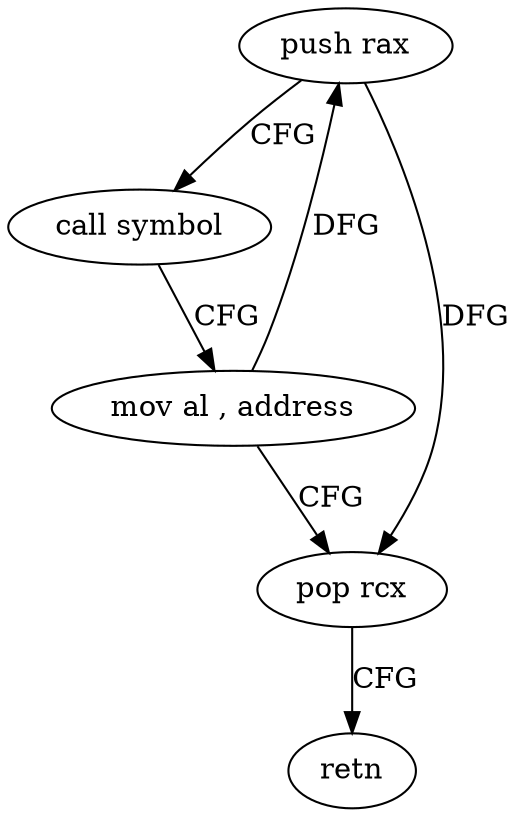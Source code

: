 digraph "func" {
"4246000" [label = "push rax" ]
"4246001" [label = "call symbol" ]
"4246006" [label = "mov al , address" ]
"4246008" [label = "pop rcx" ]
"4246009" [label = "retn" ]
"4246000" -> "4246001" [ label = "CFG" ]
"4246000" -> "4246008" [ label = "DFG" ]
"4246001" -> "4246006" [ label = "CFG" ]
"4246006" -> "4246008" [ label = "CFG" ]
"4246006" -> "4246000" [ label = "DFG" ]
"4246008" -> "4246009" [ label = "CFG" ]
}
